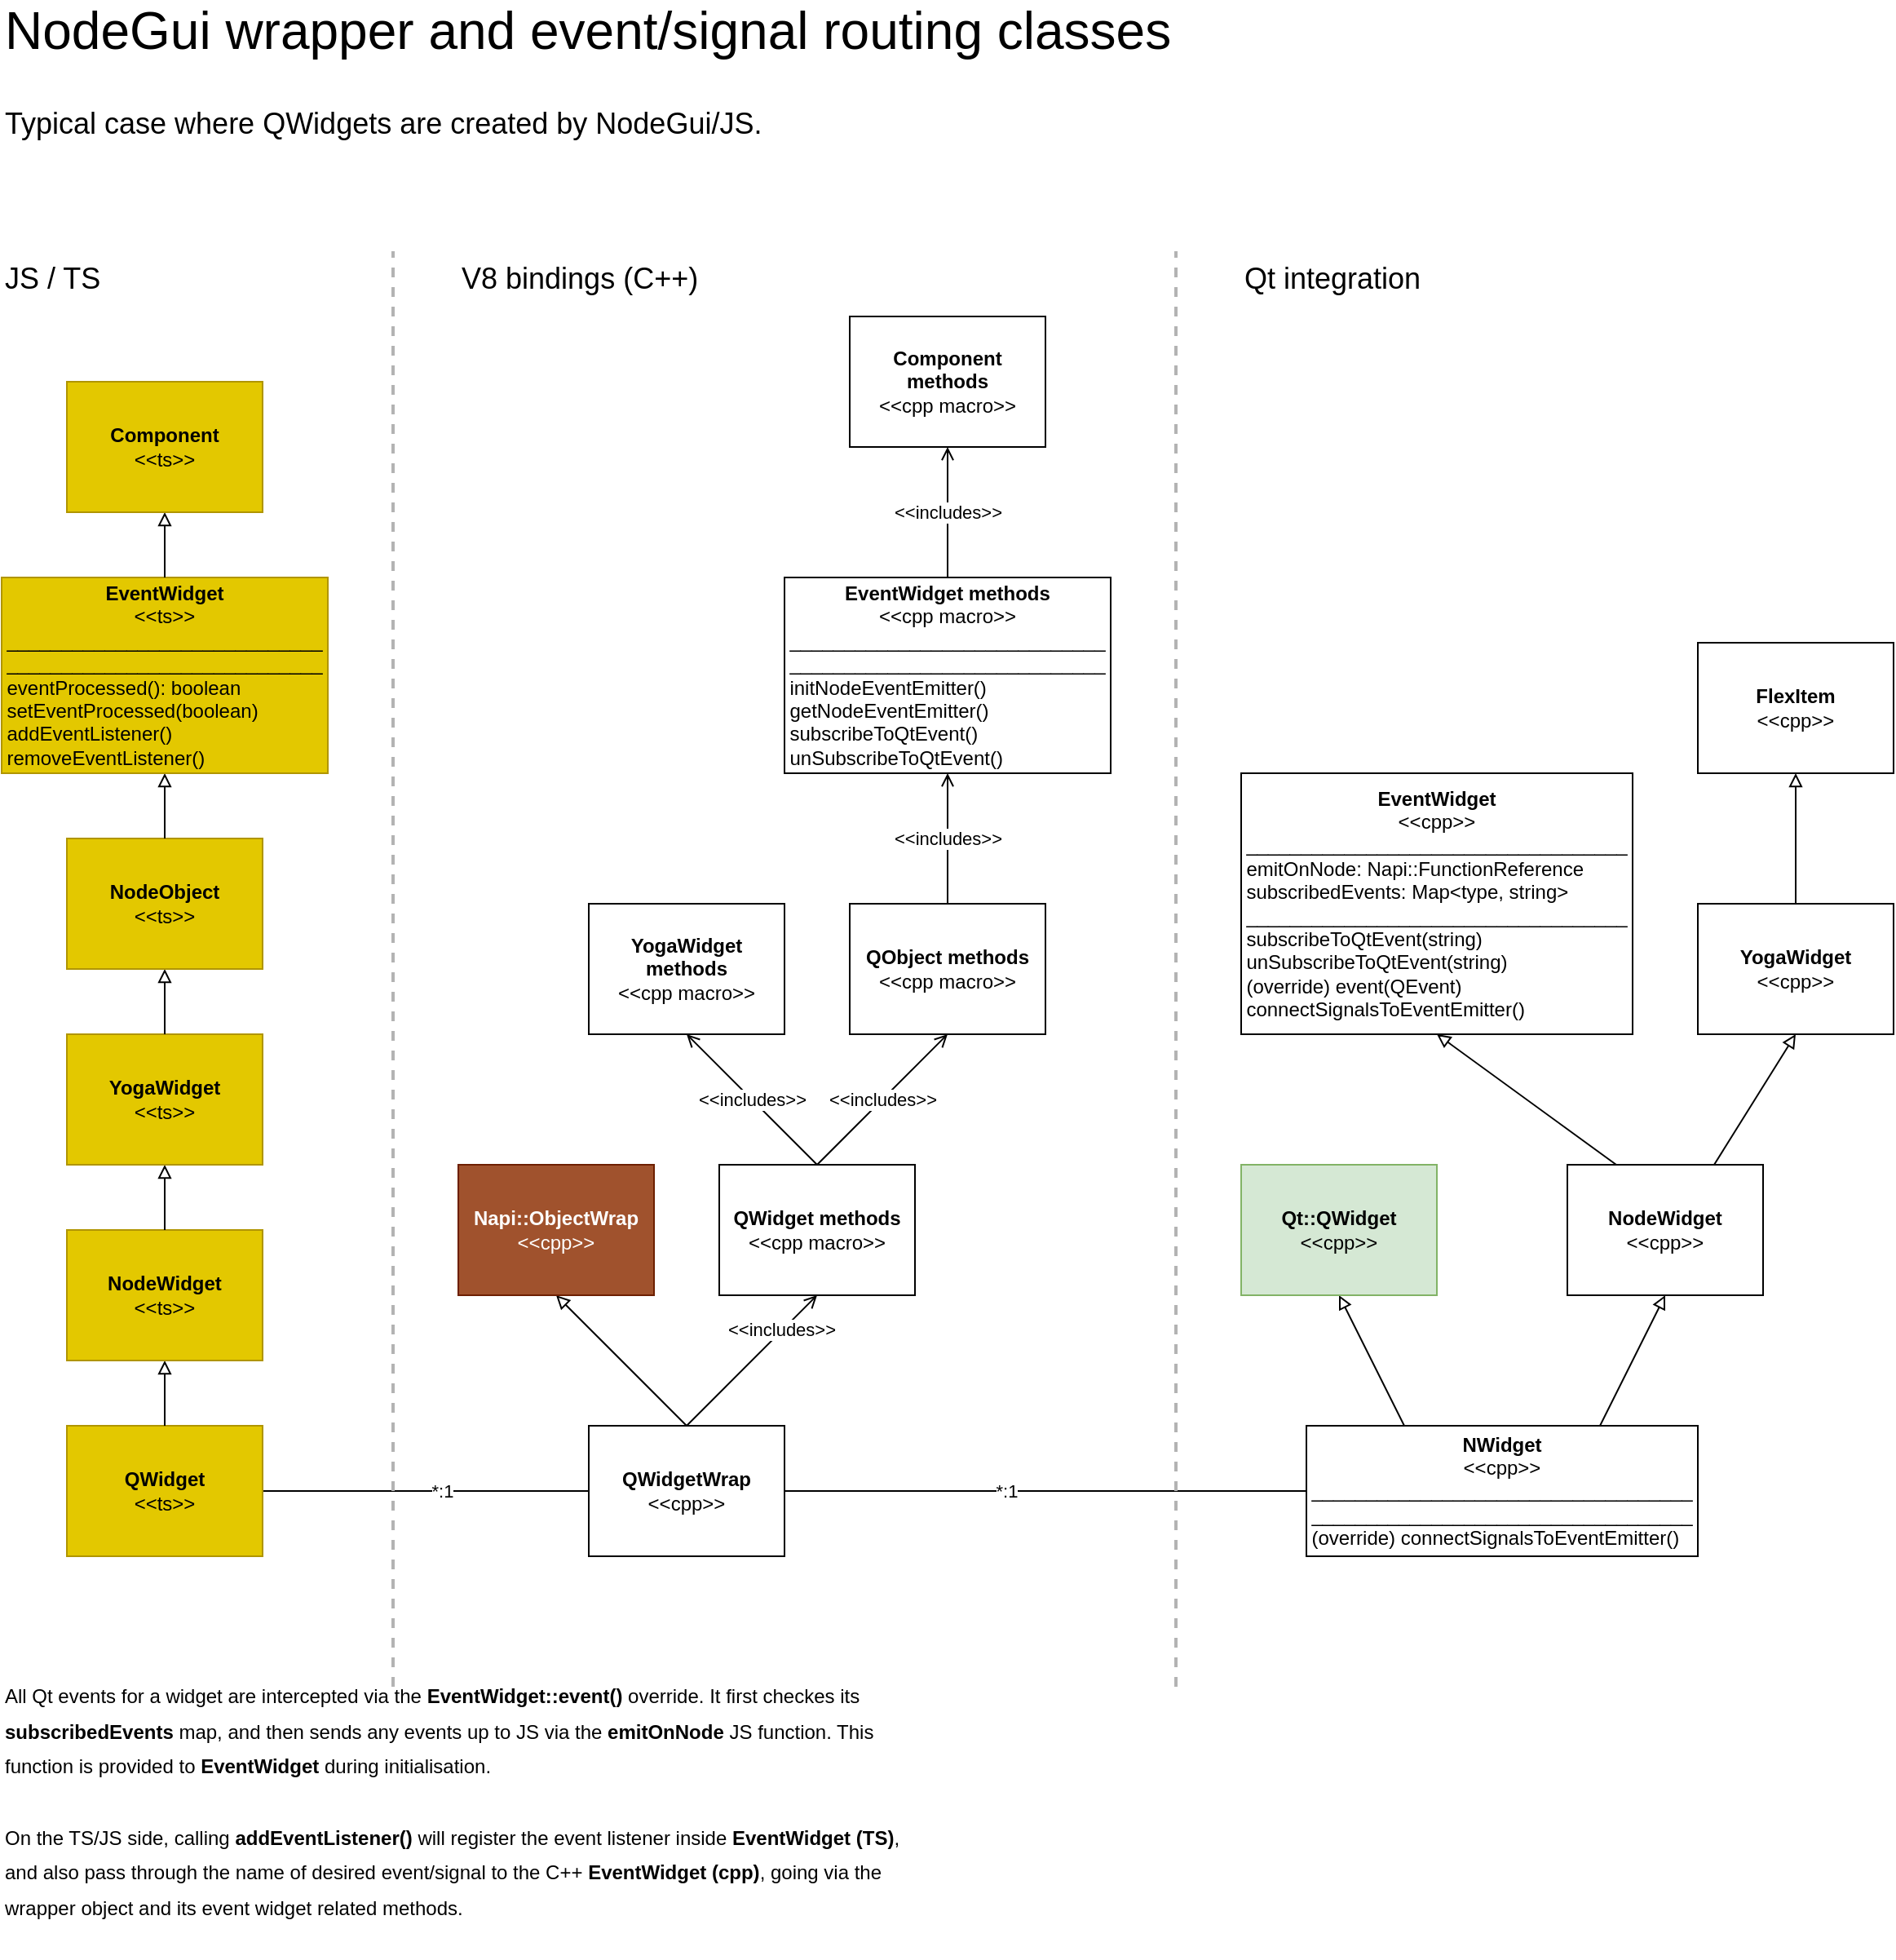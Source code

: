 <mxfile version="16.5.1" type="device"><diagram id="FLYXEN_mL5rarBITTCte" name="Page-1"><mxGraphModel dx="1630" dy="1827" grid="1" gridSize="10" guides="1" tooltips="1" connect="1" arrows="1" fold="1" page="1" pageScale="1" pageWidth="1169" pageHeight="827" math="0" shadow="0"><root><mxCell id="0"/><mxCell id="1" parent="0"/><mxCell id="jzwXv_O5seYwxbWoP8eK-14" style="rounded=0;orthogonalLoop=1;jettySize=auto;html=1;entryX=0.25;entryY=0;entryDx=0;entryDy=0;startArrow=block;startFill=0;endArrow=none;endFill=0;exitX=0.5;exitY=1;exitDx=0;exitDy=0;" parent="1" source="jzwXv_O5seYwxbWoP8eK-3" target="jzwXv_O5seYwxbWoP8eK-11" edge="1"><mxGeometry relative="1" as="geometry"/></mxCell><mxCell id="jzwXv_O5seYwxbWoP8eK-3" value="&lt;b&gt;EventWidget&lt;/b&gt;&lt;br&gt;&amp;lt;&amp;lt;cpp&amp;gt;&amp;gt;&lt;br&gt;&lt;div style=&quot;text-align: left&quot;&gt;___________________________________&lt;/div&gt;&lt;div style=&quot;text-align: left&quot;&gt;&lt;span&gt;emitOnNode:&amp;nbsp;&lt;/span&gt;&lt;span&gt;Napi::FunctionReference&lt;/span&gt;&lt;/div&gt;&lt;div style=&quot;text-align: left&quot;&gt;&lt;span&gt;subscribedEvents: Map&amp;lt;type, string&amp;gt;&lt;/span&gt;&lt;/div&gt;&lt;div style=&quot;text-align: left&quot;&gt;&lt;span&gt;___________________________________&lt;/span&gt;&lt;/div&gt;&lt;div style=&quot;text-align: left&quot;&gt;subscribeToQtEvent(string)&lt;/div&gt;&lt;div style=&quot;text-align: left&quot;&gt;unSubscribeToQtEvent(string)&lt;/div&gt;&lt;div style=&quot;text-align: left&quot;&gt;&lt;span&gt;(override) event(QEvent)&lt;/span&gt;&lt;/div&gt;&lt;div style=&quot;text-align: left&quot;&gt;connectSignalsToEventEmitter()&lt;/div&gt;" style="rounded=0;whiteSpace=wrap;html=1;align=center;" parent="1" vertex="1"><mxGeometry x="800" y="280" width="240" height="160" as="geometry"/></mxCell><mxCell id="jzwXv_O5seYwxbWoP8eK-20" style="edgeStyle=none;rounded=0;orthogonalLoop=1;jettySize=auto;html=1;exitX=1;exitY=0.5;exitDx=0;exitDy=0;entryX=0;entryY=0.5;entryDx=0;entryDy=0;startArrow=none;startFill=0;endArrow=none;endFill=0;" parent="1" source="jzwXv_O5seYwxbWoP8eK-4" target="jzwXv_O5seYwxbWoP8eK-6" edge="1"><mxGeometry relative="1" as="geometry"/></mxCell><mxCell id="jzwXv_O5seYwxbWoP8eK-21" value="*:1" style="edgeLabel;html=1;align=center;verticalAlign=middle;resizable=0;points=[];rounded=0;" parent="jzwXv_O5seYwxbWoP8eK-20" vertex="1" connectable="0"><mxGeometry x="0.101" relative="1" as="geometry"><mxPoint as="offset"/></mxGeometry></mxCell><mxCell id="jzwXv_O5seYwxbWoP8eK-4" value="&lt;b&gt;QWidget&lt;/b&gt;&lt;br&gt;&amp;lt;&amp;lt;ts&amp;gt;&amp;gt;" style="rounded=0;whiteSpace=wrap;html=1;fillColor=#e3c800;fontColor=#000000;strokeColor=#B09500;" parent="1" vertex="1"><mxGeometry x="80" y="680" width="120" height="80" as="geometry"/></mxCell><mxCell id="jzwXv_O5seYwxbWoP8eK-7" style="rounded=0;orthogonalLoop=1;jettySize=auto;html=1;entryX=0.5;entryY=0;entryDx=0;entryDy=0;endArrow=none;endFill=0;startArrow=block;startFill=0;exitX=0.5;exitY=1;exitDx=0;exitDy=0;" parent="1" source="jzwXv_O5seYwxbWoP8eK-5" target="jzwXv_O5seYwxbWoP8eK-6" edge="1"><mxGeometry relative="1" as="geometry"/></mxCell><mxCell id="jzwXv_O5seYwxbWoP8eK-5" value="&lt;b&gt;Napi::ObjectWrap&lt;/b&gt;&lt;br&gt;&amp;lt;&amp;lt;cpp&amp;gt;&amp;gt;" style="rounded=0;whiteSpace=wrap;html=1;fillColor=#a0522d;fontColor=#ffffff;strokeColor=#6D1F00;" parent="1" vertex="1"><mxGeometry x="320" y="520" width="120" height="80" as="geometry"/></mxCell><mxCell id="jzwXv_O5seYwxbWoP8eK-36" style="edgeStyle=none;rounded=0;orthogonalLoop=1;jettySize=auto;html=1;exitX=1;exitY=0.5;exitDx=0;exitDy=0;entryX=0;entryY=0.5;entryDx=0;entryDy=0;startArrow=none;startFill=0;endArrow=none;endFill=0;" parent="1" source="jzwXv_O5seYwxbWoP8eK-6" target="jzwXv_O5seYwxbWoP8eK-9" edge="1"><mxGeometry relative="1" as="geometry"/></mxCell><mxCell id="1QiII0jDa1gT9STKWZ57-11" value="*:1" style="edgeLabel;html=1;align=center;verticalAlign=middle;resizable=0;points=[];" vertex="1" connectable="0" parent="jzwXv_O5seYwxbWoP8eK-36"><mxGeometry x="-0.15" relative="1" as="geometry"><mxPoint as="offset"/></mxGeometry></mxCell><mxCell id="jzwXv_O5seYwxbWoP8eK-6" value="&lt;b&gt;QWidgetWrap&lt;/b&gt;&lt;br&gt;&amp;lt;&amp;lt;cpp&amp;gt;&amp;gt;" style="rounded=0;whiteSpace=wrap;html=1;" parent="1" vertex="1"><mxGeometry x="400" y="680" width="120" height="80" as="geometry"/></mxCell><mxCell id="jzwXv_O5seYwxbWoP8eK-10" style="rounded=0;orthogonalLoop=1;jettySize=auto;html=1;startArrow=block;startFill=0;endArrow=none;endFill=0;entryX=0.25;entryY=0;entryDx=0;entryDy=0;exitX=0.5;exitY=1;exitDx=0;exitDy=0;" parent="1" source="jzwXv_O5seYwxbWoP8eK-8" target="jzwXv_O5seYwxbWoP8eK-9" edge="1"><mxGeometry relative="1" as="geometry"/></mxCell><mxCell id="jzwXv_O5seYwxbWoP8eK-8" value="&lt;b&gt;Qt::QWidget&lt;/b&gt;&lt;br&gt;&amp;lt;&amp;lt;cpp&amp;gt;&amp;gt;" style="rounded=0;whiteSpace=wrap;html=1;fillColor=#d5e8d4;strokeColor=#82b366;" parent="1" vertex="1"><mxGeometry x="800" y="520" width="120" height="80" as="geometry"/></mxCell><mxCell id="jzwXv_O5seYwxbWoP8eK-9" value="&lt;b&gt;NWidget&lt;/b&gt;&lt;br&gt;&amp;lt;&amp;lt;cpp&amp;gt;&amp;gt;&lt;br&gt;&lt;div style=&quot;text-align: left&quot;&gt;___________________________________&lt;/div&gt;&lt;div style=&quot;text-align: left&quot;&gt;&lt;span&gt;___________________________________&lt;/span&gt;&lt;/div&gt;&lt;div style=&quot;text-align: left&quot;&gt;&lt;span&gt;(override) connectSignalsToEventEmitter()&lt;/span&gt;&lt;/div&gt;" style="rounded=0;whiteSpace=wrap;html=1;" parent="1" vertex="1"><mxGeometry x="840" y="680" width="240" height="80" as="geometry"/></mxCell><mxCell id="jzwXv_O5seYwxbWoP8eK-13" style="rounded=0;orthogonalLoop=1;jettySize=auto;html=1;entryX=0.75;entryY=0;entryDx=0;entryDy=0;startArrow=block;startFill=0;endArrow=none;endFill=0;exitX=0.5;exitY=1;exitDx=0;exitDy=0;" parent="1" source="jzwXv_O5seYwxbWoP8eK-11" target="jzwXv_O5seYwxbWoP8eK-9" edge="1"><mxGeometry relative="1" as="geometry"/></mxCell><mxCell id="jzwXv_O5seYwxbWoP8eK-11" value="&lt;b&gt;NodeWidget&lt;/b&gt;&lt;br&gt;&amp;lt;&amp;lt;cpp&amp;gt;&amp;gt;" style="rounded=0;whiteSpace=wrap;html=1;" parent="1" vertex="1"><mxGeometry x="1000" y="520" width="120" height="80" as="geometry"/></mxCell><mxCell id="jzwXv_O5seYwxbWoP8eK-16" style="rounded=0;orthogonalLoop=1;jettySize=auto;html=1;entryX=0.75;entryY=0;entryDx=0;entryDy=0;startArrow=block;startFill=0;endArrow=none;endFill=0;exitX=0.5;exitY=1;exitDx=0;exitDy=0;" parent="1" source="jzwXv_O5seYwxbWoP8eK-15" target="jzwXv_O5seYwxbWoP8eK-11" edge="1"><mxGeometry relative="1" as="geometry"/></mxCell><mxCell id="jzwXv_O5seYwxbWoP8eK-15" value="&lt;b&gt;YogaWidget&lt;/b&gt;&lt;br&gt;&amp;lt;&amp;lt;cpp&amp;gt;&amp;gt;" style="rounded=0;whiteSpace=wrap;html=1;" parent="1" vertex="1"><mxGeometry x="1080" y="360" width="120" height="80" as="geometry"/></mxCell><mxCell id="jzwXv_O5seYwxbWoP8eK-18" style="rounded=0;orthogonalLoop=1;jettySize=auto;html=1;startArrow=block;startFill=0;endArrow=none;endFill=0;" parent="1" source="jzwXv_O5seYwxbWoP8eK-17" target="jzwXv_O5seYwxbWoP8eK-15" edge="1"><mxGeometry relative="1" as="geometry"/></mxCell><mxCell id="jzwXv_O5seYwxbWoP8eK-17" value="&lt;b&gt;FlexItem&lt;/b&gt;&lt;br&gt;&amp;lt;&amp;lt;cpp&amp;gt;&amp;gt;" style="rounded=0;whiteSpace=wrap;html=1;" parent="1" vertex="1"><mxGeometry x="1080" y="200" width="120" height="80" as="geometry"/></mxCell><mxCell id="jzwXv_O5seYwxbWoP8eK-23" style="edgeStyle=none;rounded=0;orthogonalLoop=1;jettySize=auto;html=1;entryX=0.5;entryY=0;entryDx=0;entryDy=0;startArrow=open;startFill=0;endArrow=none;endFill=0;exitX=0.5;exitY=1;exitDx=0;exitDy=0;" parent="1" source="jzwXv_O5seYwxbWoP8eK-22" target="jzwXv_O5seYwxbWoP8eK-6" edge="1"><mxGeometry relative="1" as="geometry"/></mxCell><mxCell id="jzwXv_O5seYwxbWoP8eK-24" value="&amp;lt;&amp;lt;includes&amp;gt;&amp;gt;" style="edgeLabel;html=1;align=center;verticalAlign=middle;resizable=0;points=[];rounded=0;" parent="jzwXv_O5seYwxbWoP8eK-23" vertex="1" connectable="0"><mxGeometry x="-0.481" y="-2" relative="1" as="geometry"><mxPoint y="1" as="offset"/></mxGeometry></mxCell><mxCell id="jzwXv_O5seYwxbWoP8eK-22" value="&lt;b&gt;QWidget methods&lt;/b&gt;&lt;br&gt;&amp;lt;&amp;lt;cpp macro&amp;gt;&amp;gt;" style="rounded=0;whiteSpace=wrap;html=1;" parent="1" vertex="1"><mxGeometry x="480" y="520" width="120" height="80" as="geometry"/></mxCell><mxCell id="jzwXv_O5seYwxbWoP8eK-26" style="edgeStyle=none;rounded=0;orthogonalLoop=1;jettySize=auto;html=1;entryX=0.5;entryY=0;entryDx=0;entryDy=0;startArrow=block;startFill=0;endArrow=none;endFill=0;" parent="1" source="jzwXv_O5seYwxbWoP8eK-25" target="jzwXv_O5seYwxbWoP8eK-4" edge="1"><mxGeometry relative="1" as="geometry"/></mxCell><mxCell id="jzwXv_O5seYwxbWoP8eK-25" value="&lt;b&gt;NodeWidget&lt;/b&gt;&lt;br&gt;&amp;lt;&amp;lt;ts&amp;gt;&amp;gt;" style="rounded=0;whiteSpace=wrap;html=1;fillColor=#e3c800;fontColor=#000000;strokeColor=#B09500;" parent="1" vertex="1"><mxGeometry x="80" y="560" width="120" height="80" as="geometry"/></mxCell><mxCell id="jzwXv_O5seYwxbWoP8eK-28" style="edgeStyle=none;rounded=0;orthogonalLoop=1;jettySize=auto;html=1;entryX=0.5;entryY=0;entryDx=0;entryDy=0;startArrow=block;startFill=0;endArrow=none;endFill=0;" parent="1" source="jzwXv_O5seYwxbWoP8eK-27" target="jzwXv_O5seYwxbWoP8eK-25" edge="1"><mxGeometry relative="1" as="geometry"/></mxCell><mxCell id="jzwXv_O5seYwxbWoP8eK-27" value="&lt;b&gt;YogaWidget&lt;/b&gt;&lt;br&gt;&amp;lt;&amp;lt;ts&amp;gt;&amp;gt;" style="rounded=0;whiteSpace=wrap;html=1;fillColor=#e3c800;fontColor=#000000;strokeColor=#B09500;" parent="1" vertex="1"><mxGeometry x="80" y="440" width="120" height="80" as="geometry"/></mxCell><mxCell id="jzwXv_O5seYwxbWoP8eK-30" style="edgeStyle=none;rounded=0;orthogonalLoop=1;jettySize=auto;html=1;entryX=0.5;entryY=0;entryDx=0;entryDy=0;startArrow=block;startFill=0;endArrow=none;endFill=0;" parent="1" source="jzwXv_O5seYwxbWoP8eK-29" target="jzwXv_O5seYwxbWoP8eK-27" edge="1"><mxGeometry relative="1" as="geometry"/></mxCell><mxCell id="jzwXv_O5seYwxbWoP8eK-29" value="&lt;b&gt;NodeObject&lt;/b&gt;&lt;br&gt;&amp;lt;&amp;lt;ts&amp;gt;&amp;gt;" style="rounded=0;whiteSpace=wrap;html=1;fillColor=#e3c800;fontColor=#000000;strokeColor=#B09500;" parent="1" vertex="1"><mxGeometry x="80" y="320" width="120" height="80" as="geometry"/></mxCell><mxCell id="jzwXv_O5seYwxbWoP8eK-32" style="edgeStyle=none;rounded=0;orthogonalLoop=1;jettySize=auto;html=1;startArrow=block;startFill=0;endArrow=none;endFill=0;" parent="1" source="jzwXv_O5seYwxbWoP8eK-31" target="jzwXv_O5seYwxbWoP8eK-29" edge="1"><mxGeometry relative="1" as="geometry"/></mxCell><mxCell id="jzwXv_O5seYwxbWoP8eK-31" value="&lt;b&gt;EventWidget&lt;/b&gt;&lt;br&gt;&amp;lt;&amp;lt;ts&amp;gt;&amp;gt;&lt;br&gt;_____________________________&lt;br&gt;_____________________________&lt;br&gt;&lt;div style=&quot;text-align: left&quot;&gt;&lt;span&gt;eventProcessed(): boolean&lt;/span&gt;&lt;/div&gt;&lt;div style=&quot;text-align: left&quot;&gt;&lt;span&gt;setEventProcessed(boolean)&lt;/span&gt;&lt;/div&gt;&lt;div style=&quot;text-align: left&quot;&gt;&lt;span&gt;addEventListener()&lt;/span&gt;&lt;/div&gt;&lt;div style=&quot;text-align: left&quot;&gt;&lt;span&gt;removeEventListener()&lt;/span&gt;&lt;/div&gt;" style="rounded=0;whiteSpace=wrap;html=1;fillColor=#e3c800;fontColor=#000000;strokeColor=#B09500;" parent="1" vertex="1"><mxGeometry x="40" y="160" width="200" height="120" as="geometry"/></mxCell><mxCell id="jzwXv_O5seYwxbWoP8eK-34" style="edgeStyle=none;rounded=0;orthogonalLoop=1;jettySize=auto;html=1;startArrow=block;startFill=0;endArrow=none;endFill=0;" parent="1" source="jzwXv_O5seYwxbWoP8eK-33" target="jzwXv_O5seYwxbWoP8eK-31" edge="1"><mxGeometry relative="1" as="geometry"/></mxCell><mxCell id="jzwXv_O5seYwxbWoP8eK-33" value="&lt;b&gt;Component&lt;/b&gt;&lt;br&gt;&amp;lt;&amp;lt;ts&amp;gt;&amp;gt;" style="rounded=0;whiteSpace=wrap;html=1;fillColor=#e3c800;fontColor=#000000;strokeColor=#B09500;" parent="1" vertex="1"><mxGeometry x="80" y="40" width="120" height="80" as="geometry"/></mxCell><mxCell id="1QiII0jDa1gT9STKWZ57-1" value="&lt;b&gt;EventWidget methods&lt;/b&gt;&lt;br&gt;&amp;lt;&amp;lt;cpp macro&amp;gt;&amp;gt;&lt;br&gt;_____________________________&lt;br&gt;_____________________________&lt;br&gt;&lt;div style=&quot;text-align: left&quot;&gt;&lt;span&gt;initNodeEventEmitter()&lt;/span&gt;&lt;/div&gt;&lt;div style=&quot;text-align: left&quot;&gt;getNodeEventEmitter()&lt;/div&gt;&lt;div style=&quot;text-align: left&quot;&gt;subscribeToQtEvent()&lt;/div&gt;&lt;div style=&quot;text-align: left&quot;&gt;unSubscribeToQtEvent()&lt;/div&gt;" style="rounded=0;whiteSpace=wrap;html=1;" vertex="1" parent="1"><mxGeometry x="520" y="160" width="200" height="120" as="geometry"/></mxCell><mxCell id="1QiII0jDa1gT9STKWZ57-2" value="&amp;lt;&amp;lt;includes&amp;gt;&amp;gt;" style="endArrow=open;html=1;rounded=0;entryX=0.5;entryY=1;entryDx=0;entryDy=0;exitX=0.5;exitY=0;exitDx=0;exitDy=0;endFill=0;" edge="1" parent="1" source="1QiII0jDa1gT9STKWZ57-8" target="1QiII0jDa1gT9STKWZ57-1"><mxGeometry width="50" height="50" relative="1" as="geometry"><mxPoint x="550" y="510" as="sourcePoint"/><mxPoint x="600" y="460" as="targetPoint"/></mxGeometry></mxCell><mxCell id="1QiII0jDa1gT9STKWZ57-3" value="&lt;b&gt;YogaWidget methods&lt;/b&gt;&lt;br&gt;&amp;lt;&amp;lt;cpp macro&amp;gt;&amp;gt;" style="rounded=0;whiteSpace=wrap;html=1;" vertex="1" parent="1"><mxGeometry x="400" y="360" width="120" height="80" as="geometry"/></mxCell><mxCell id="1QiII0jDa1gT9STKWZ57-5" value="&lt;b&gt;Component methods&lt;/b&gt;&lt;br&gt;&amp;lt;&amp;lt;cpp macro&amp;gt;&amp;gt;" style="rounded=0;whiteSpace=wrap;html=1;" vertex="1" parent="1"><mxGeometry x="560" width="120" height="80" as="geometry"/></mxCell><mxCell id="1QiII0jDa1gT9STKWZ57-6" value="&amp;lt;&amp;lt;includes&amp;gt;&amp;gt;" style="endArrow=open;html=1;rounded=0;entryX=0.5;entryY=1;entryDx=0;entryDy=0;exitX=0.5;exitY=0;exitDx=0;exitDy=0;endFill=0;" edge="1" parent="1" source="1QiII0jDa1gT9STKWZ57-1" target="1QiII0jDa1gT9STKWZ57-5"><mxGeometry width="50" height="50" relative="1" as="geometry"><mxPoint x="670" y="270" as="sourcePoint"/><mxPoint x="510" y="130" as="targetPoint"/></mxGeometry></mxCell><mxCell id="1QiII0jDa1gT9STKWZ57-7" value="&amp;lt;&amp;lt;includes&amp;gt;&amp;gt;" style="endArrow=open;html=1;rounded=0;exitX=0.5;exitY=0;exitDx=0;exitDy=0;entryX=0.5;entryY=1;entryDx=0;entryDy=0;endFill=0;" edge="1" parent="1" source="jzwXv_O5seYwxbWoP8eK-22" target="1QiII0jDa1gT9STKWZ57-3"><mxGeometry width="50" height="50" relative="1" as="geometry"><mxPoint x="550" y="330" as="sourcePoint"/><mxPoint x="360" y="390" as="targetPoint"/></mxGeometry></mxCell><mxCell id="1QiII0jDa1gT9STKWZ57-8" value="&lt;b&gt;QObject methods&lt;/b&gt;&lt;br&gt;&amp;lt;&amp;lt;cpp macro&amp;gt;&amp;gt;" style="rounded=0;whiteSpace=wrap;html=1;" vertex="1" parent="1"><mxGeometry x="560" y="360" width="120" height="80" as="geometry"/></mxCell><mxCell id="1QiII0jDa1gT9STKWZ57-9" value="&amp;lt;&amp;lt;includes&amp;gt;&amp;gt;" style="endArrow=open;html=1;rounded=0;entryX=0.5;entryY=1;entryDx=0;entryDy=0;exitX=0.5;exitY=0;exitDx=0;exitDy=0;endFill=0;" edge="1" parent="1" source="jzwXv_O5seYwxbWoP8eK-22" target="1QiII0jDa1gT9STKWZ57-8"><mxGeometry width="50" height="50" relative="1" as="geometry"><mxPoint x="600" y="490" as="sourcePoint"/><mxPoint x="390" y="370" as="targetPoint"/></mxGeometry></mxCell><mxCell id="1QiII0jDa1gT9STKWZ57-13" value="" style="endArrow=none;dashed=1;html=1;strokeWidth=2;fillColor=#f5f5f5;strokeColor=#B3B3B3;" edge="1" parent="1"><mxGeometry width="50" height="50" relative="1" as="geometry"><mxPoint x="280" y="840" as="sourcePoint"/><mxPoint x="280" y="-40" as="targetPoint"/></mxGeometry></mxCell><mxCell id="1QiII0jDa1gT9STKWZ57-14" value="" style="endArrow=none;dashed=1;html=1;strokeWidth=2;fillColor=#f5f5f5;strokeColor=#B3B3B3;" edge="1" parent="1"><mxGeometry width="50" height="50" relative="1" as="geometry"><mxPoint x="760" y="840" as="sourcePoint"/><mxPoint x="760" y="-40" as="targetPoint"/></mxGeometry></mxCell><mxCell id="1QiII0jDa1gT9STKWZ57-15" value="&lt;font style=&quot;font-size: 32px&quot;&gt;NodeGui wrapper and event/signal routing classes&lt;/font&gt;" style="text;html=1;resizable=0;autosize=1;align=left;verticalAlign=middle;points=[];fillColor=none;strokeColor=none;rounded=0;" vertex="1" parent="1"><mxGeometry x="40" y="-190" width="730" height="30" as="geometry"/></mxCell><mxCell id="1QiII0jDa1gT9STKWZ57-16" value="&lt;font style=&quot;font-size: 18px&quot;&gt;JS / TS&lt;/font&gt;" style="text;html=1;resizable=0;autosize=1;align=left;verticalAlign=middle;points=[];fillColor=none;strokeColor=none;rounded=0;fontSize=24;" vertex="1" parent="1"><mxGeometry x="40" y="-45" width="70" height="40" as="geometry"/></mxCell><mxCell id="1QiII0jDa1gT9STKWZ57-17" value="&lt;font style=&quot;font-size: 18px&quot;&gt;V8 bindings (C++)&lt;/font&gt;" style="text;html=1;resizable=0;autosize=1;align=left;verticalAlign=middle;points=[];fillColor=none;strokeColor=none;rounded=0;fontSize=24;" vertex="1" parent="1"><mxGeometry x="320" y="-45" width="160" height="40" as="geometry"/></mxCell><mxCell id="1QiII0jDa1gT9STKWZ57-18" value="&lt;font style=&quot;font-size: 18px&quot;&gt;Qt integration&lt;/font&gt;" style="text;html=1;resizable=0;autosize=1;align=left;verticalAlign=middle;points=[];fillColor=none;strokeColor=none;rounded=0;fontSize=24;" vertex="1" parent="1"><mxGeometry x="800" y="-45" width="120" height="40" as="geometry"/></mxCell><mxCell id="1QiII0jDa1gT9STKWZ57-19" value="&lt;font style=&quot;font-size: 18px&quot;&gt;Typical case where QWidgets are created by NodeGui/JS.&lt;/font&gt;" style="text;html=1;resizable=0;autosize=1;align=left;verticalAlign=middle;points=[];fillColor=none;strokeColor=none;rounded=0;fontSize=24;" vertex="1" parent="1"><mxGeometry x="40" y="-140" width="480" height="40" as="geometry"/></mxCell><mxCell id="1QiII0jDa1gT9STKWZ57-20" value="&lt;font style=&quot;font-size: 12px&quot;&gt;All Qt events for a widget are intercepted via the &lt;b&gt;EventWidget::event()&lt;/b&gt; override. It first checkes its &lt;b&gt;subscribedEvents&lt;/b&gt; map, and then sends any events up to JS via the &lt;b&gt;emitOnNode&lt;/b&gt; JS function. This function is provided to &lt;b&gt;EventWidget&lt;/b&gt; during initialisation.&lt;br&gt;&lt;br&gt;On the TS/JS side, calling &lt;b&gt;addEventListener()&lt;/b&gt; will register the event listener inside &lt;b&gt;EventWidget (TS)&lt;/b&gt;, and also pass through the name of desired event/signal to the C++ &lt;b&gt;EventWidget (cpp)&lt;/b&gt;, going via the&amp;nbsp; wrapper object and its event widget related methods.&lt;br&gt;&lt;br&gt;&lt;/font&gt;" style="text;html=1;strokeColor=none;fillColor=none;align=left;verticalAlign=middle;whiteSpace=wrap;rounded=0;fontSize=18;" vertex="1" parent="1"><mxGeometry x="40" y="840" width="560" height="160" as="geometry"/></mxCell></root></mxGraphModel></diagram></mxfile>